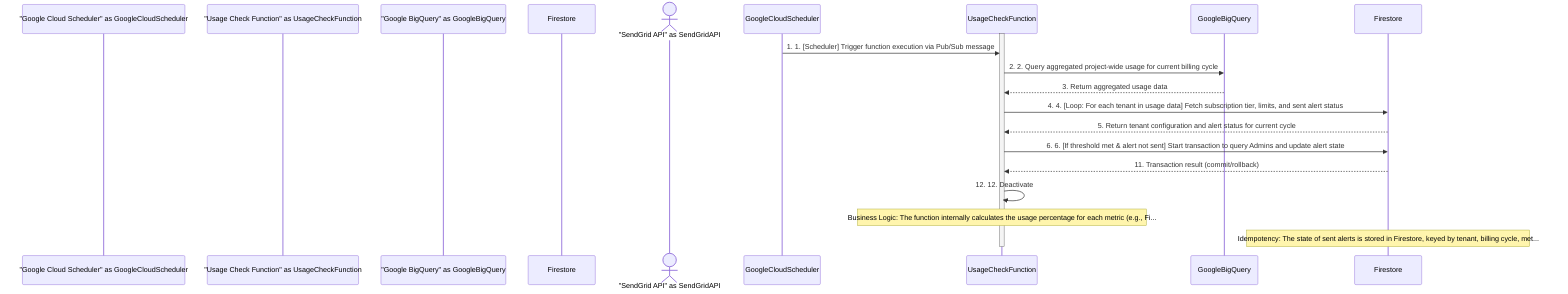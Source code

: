 sequenceDiagram
    participant "Google Cloud Scheduler" as GoogleCloudScheduler
    participant "Usage Check Function" as UsageCheckFunction
    participant "Google BigQuery" as GoogleBigQuery
    participant "Firestore" as Firestore
    actor "SendGrid API" as SendGridAPI

    activate UsageCheckFunction
    GoogleCloudScheduler->>UsageCheckFunction: 1. 1. [Scheduler] Trigger function execution via Pub/Sub message
    UsageCheckFunction->>GoogleBigQuery: 2. 2. Query aggregated project-wide usage for current billing cycle
    GoogleBigQuery-->>UsageCheckFunction: 3. Return aggregated usage data
    UsageCheckFunction->>Firestore: 4. 4. [Loop: For each tenant in usage data] Fetch subscription tier, limits, and sent alert status
    Firestore-->>UsageCheckFunction: 5. Return tenant configuration and alert status for current cycle
    UsageCheckFunction->>Firestore: 6. 6. [If threshold met & alert not sent] Start transaction to query Admins and update alert state
    Firestore-->>UsageCheckFunction: 11. Transaction result (commit/rollback)
    UsageCheckFunction->>UsageCheckFunction: 12. 12. Deactivate

    note over UsageCheckFunction: Business Logic: The function internally calculates the usage percentage for each metric (e.g., Fi...
    note over Firestore: Idempotency: The state of sent alerts is stored in Firestore, keyed by tenant, billing cycle, met...

    deactivate UsageCheckFunction